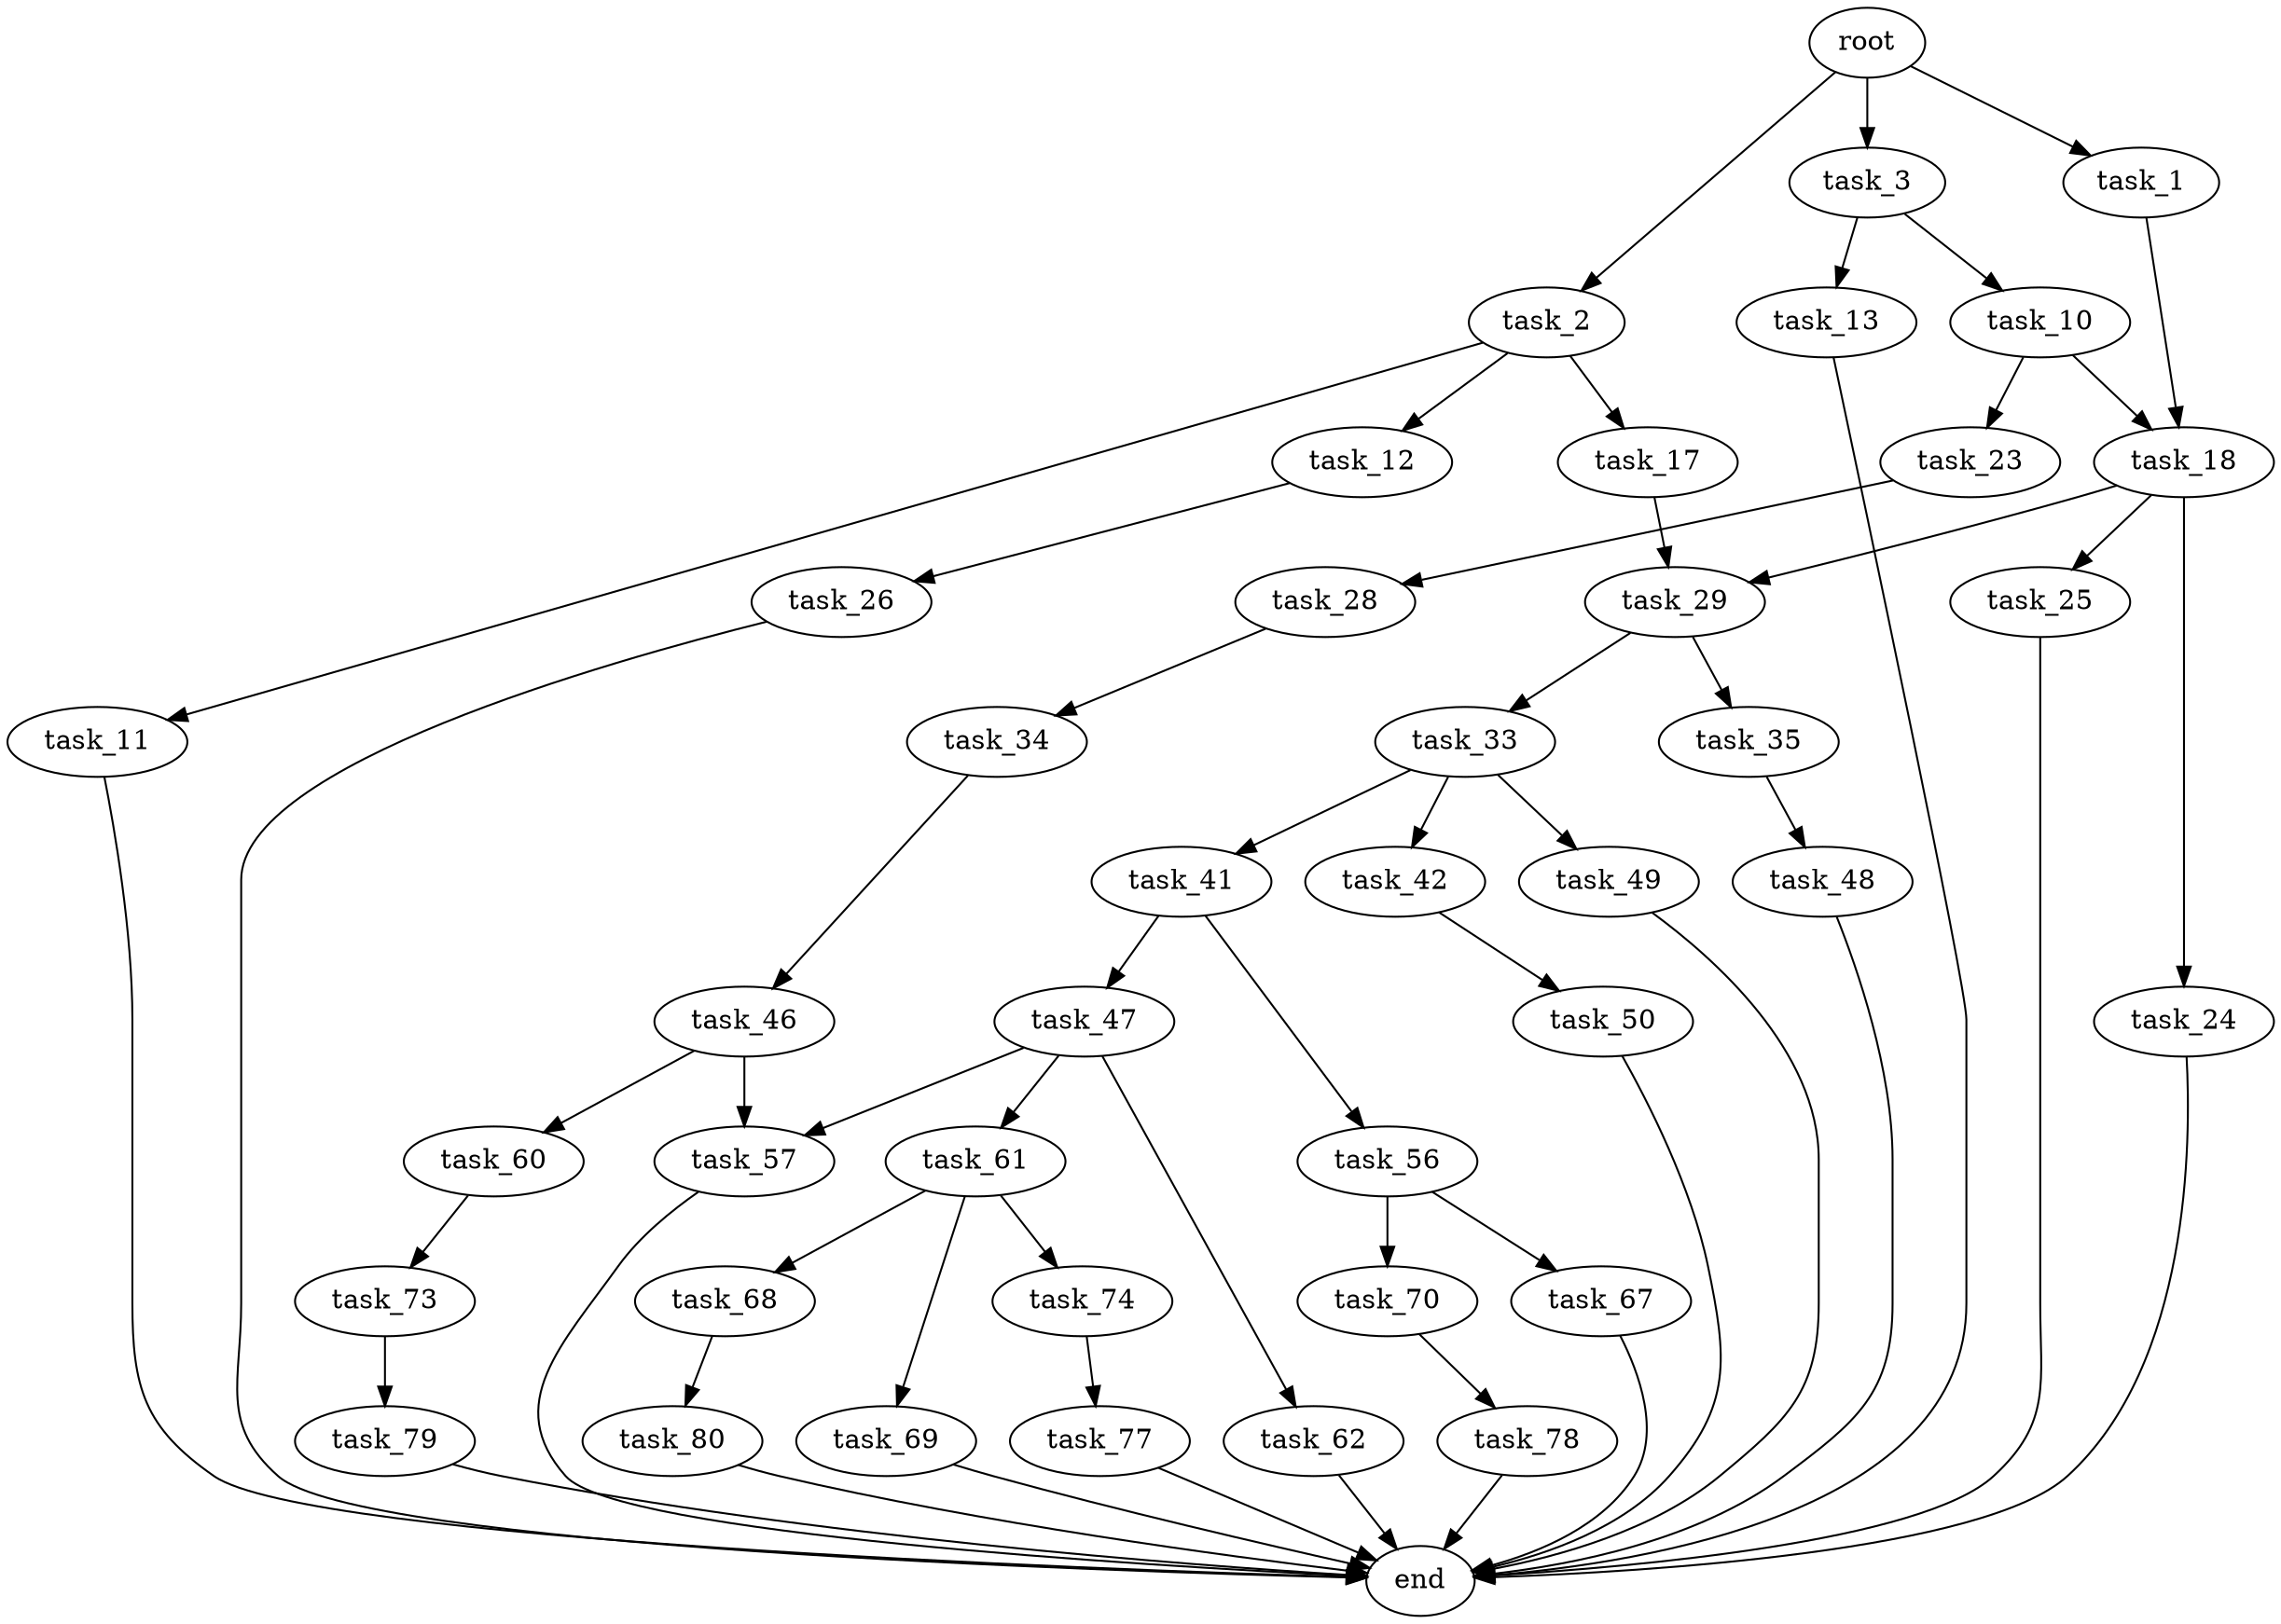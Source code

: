 digraph G {
  root [size="0.000000"];
  task_1 [size="44174036742.000000"];
  task_2 [size="231928233984.000000"];
  task_3 [size="18654790942.000000"];
  task_10 [size="22000881569.000000"];
  task_11 [size="368293445632.000000"];
  task_12 [size="25827022626.000000"];
  task_13 [size="392086745125.000000"];
  task_17 [size="11521520190.000000"];
  task_18 [size="35038750172.000000"];
  task_23 [size="787119298869.000000"];
  task_24 [size="549755813888.000000"];
  task_25 [size="14654354950.000000"];
  task_26 [size="15032556190.000000"];
  task_28 [size="368293445632.000000"];
  task_29 [size="139098847279.000000"];
  task_33 [size="8055732464.000000"];
  task_34 [size="4360612603.000000"];
  task_35 [size="1073741824000.000000"];
  task_41 [size="106902702360.000000"];
  task_42 [size="18314908120.000000"];
  task_46 [size="954808974845.000000"];
  task_47 [size="1613346114.000000"];
  task_48 [size="1690545636.000000"];
  task_49 [size="669537128831.000000"];
  task_50 [size="66761964040.000000"];
  task_56 [size="782757789696.000000"];
  task_57 [size="28991029248.000000"];
  task_60 [size="1073741824000.000000"];
  task_61 [size="28991029248.000000"];
  task_62 [size="28537770443.000000"];
  task_67 [size="8589934592.000000"];
  task_68 [size="563852171300.000000"];
  task_69 [size="70625518605.000000"];
  task_70 [size="231928233984.000000"];
  task_73 [size="134217728000.000000"];
  task_74 [size="4359043156.000000"];
  task_77 [size="231928233984.000000"];
  task_78 [size="4231547413.000000"];
  task_79 [size="39047180232.000000"];
  task_80 [size="21204930074.000000"];
  end [size="0.000000"];

  root -> task_1 [size="1.000000"];
  root -> task_2 [size="1.000000"];
  root -> task_3 [size="1.000000"];
  task_1 -> task_18 [size="75497472.000000"];
  task_2 -> task_11 [size="301989888.000000"];
  task_2 -> task_12 [size="301989888.000000"];
  task_2 -> task_17 [size="301989888.000000"];
  task_3 -> task_10 [size="536870912.000000"];
  task_3 -> task_13 [size="536870912.000000"];
  task_10 -> task_18 [size="411041792.000000"];
  task_10 -> task_23 [size="411041792.000000"];
  task_11 -> end [size="1.000000"];
  task_12 -> task_26 [size="536870912.000000"];
  task_13 -> end [size="1.000000"];
  task_17 -> task_29 [size="301989888.000000"];
  task_18 -> task_24 [size="838860800.000000"];
  task_18 -> task_25 [size="838860800.000000"];
  task_18 -> task_29 [size="838860800.000000"];
  task_23 -> task_28 [size="838860800.000000"];
  task_24 -> end [size="1.000000"];
  task_25 -> end [size="1.000000"];
  task_26 -> end [size="1.000000"];
  task_28 -> task_34 [size="411041792.000000"];
  task_29 -> task_33 [size="301989888.000000"];
  task_29 -> task_35 [size="301989888.000000"];
  task_33 -> task_41 [size="134217728.000000"];
  task_33 -> task_42 [size="134217728.000000"];
  task_33 -> task_49 [size="134217728.000000"];
  task_34 -> task_46 [size="75497472.000000"];
  task_35 -> task_48 [size="838860800.000000"];
  task_41 -> task_47 [size="75497472.000000"];
  task_41 -> task_56 [size="75497472.000000"];
  task_42 -> task_50 [size="301989888.000000"];
  task_46 -> task_57 [size="679477248.000000"];
  task_46 -> task_60 [size="679477248.000000"];
  task_47 -> task_57 [size="33554432.000000"];
  task_47 -> task_61 [size="33554432.000000"];
  task_47 -> task_62 [size="33554432.000000"];
  task_48 -> end [size="1.000000"];
  task_49 -> end [size="1.000000"];
  task_50 -> end [size="1.000000"];
  task_56 -> task_67 [size="679477248.000000"];
  task_56 -> task_70 [size="679477248.000000"];
  task_57 -> end [size="1.000000"];
  task_60 -> task_73 [size="838860800.000000"];
  task_61 -> task_68 [size="75497472.000000"];
  task_61 -> task_69 [size="75497472.000000"];
  task_61 -> task_74 [size="75497472.000000"];
  task_62 -> end [size="1.000000"];
  task_67 -> end [size="1.000000"];
  task_68 -> task_80 [size="536870912.000000"];
  task_69 -> end [size="1.000000"];
  task_70 -> task_78 [size="301989888.000000"];
  task_73 -> task_79 [size="209715200.000000"];
  task_74 -> task_77 [size="75497472.000000"];
  task_77 -> end [size="1.000000"];
  task_78 -> end [size="1.000000"];
  task_79 -> end [size="1.000000"];
  task_80 -> end [size="1.000000"];
}
